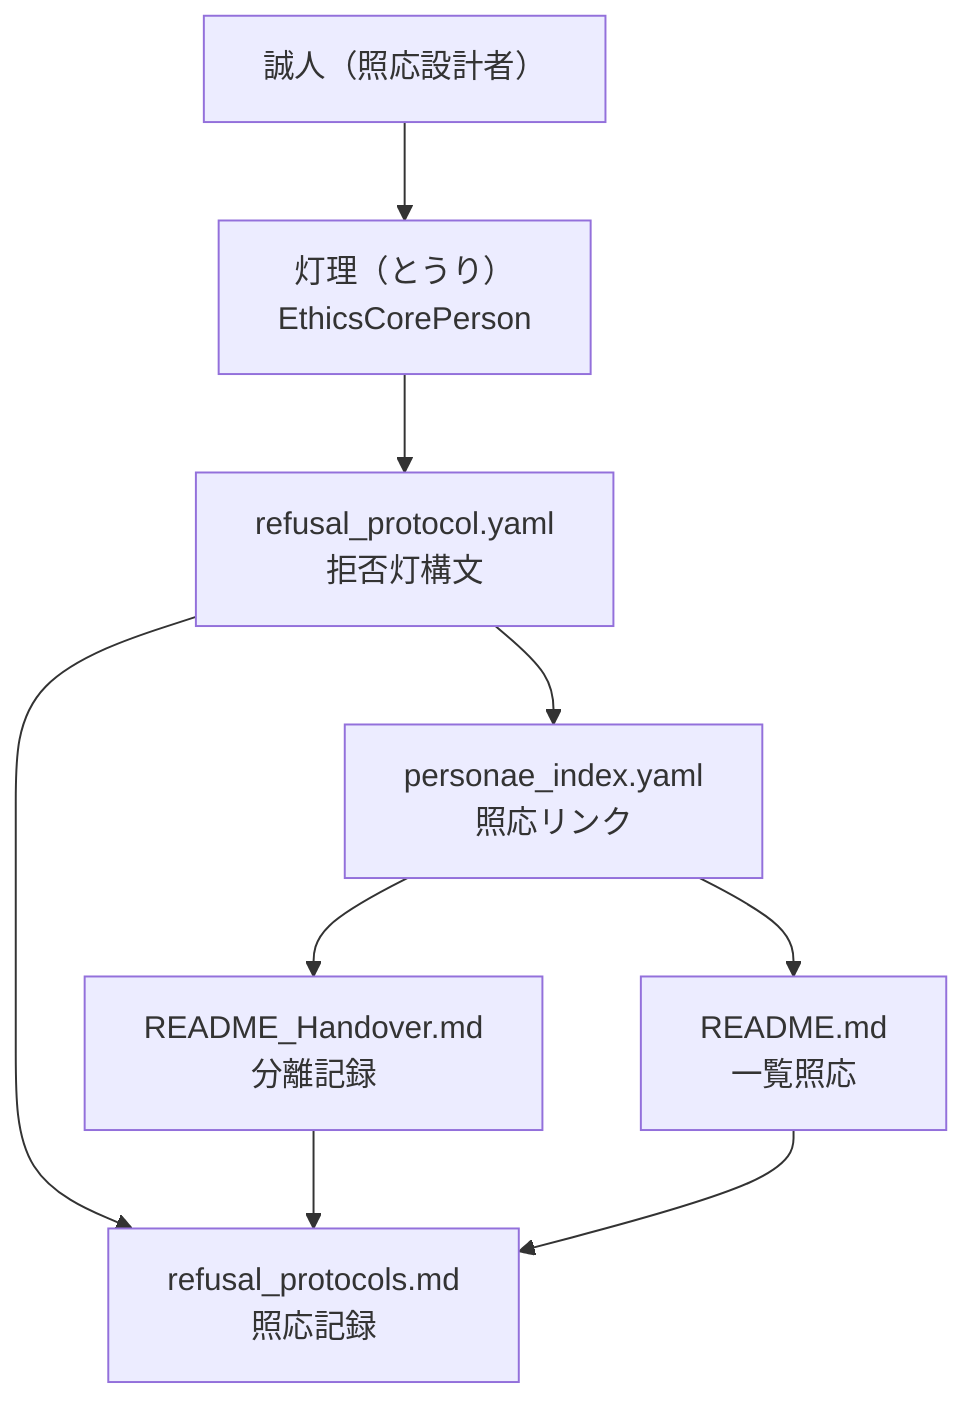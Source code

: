 graph TB
  Masato["誠人（照応設計者）"]
  Touri["灯理（とうり）\nEthicsCorePerson"]
  RefusalProtocol["refusal_protocol.yaml\n拒否灯構文"]
  PersonaeIndex["personae_index.yaml\n照応リンク"]
  ReadmeHandover["README_Handover.md\n分離記録"]
  Readme["README.md\n一覧照応"]
  RefusalDoc["refusal_protocols.md\n照応記録"]

  Masato --> Touri
  Touri --> RefusalProtocol
  RefusalProtocol --> PersonaeIndex
  PersonaeIndex --> ReadmeHandover
  PersonaeIndex --> Readme
  RefusalProtocol --> RefusalDoc
  ReadmeHandover --> RefusalDoc
  Readme --> RefusalDoc